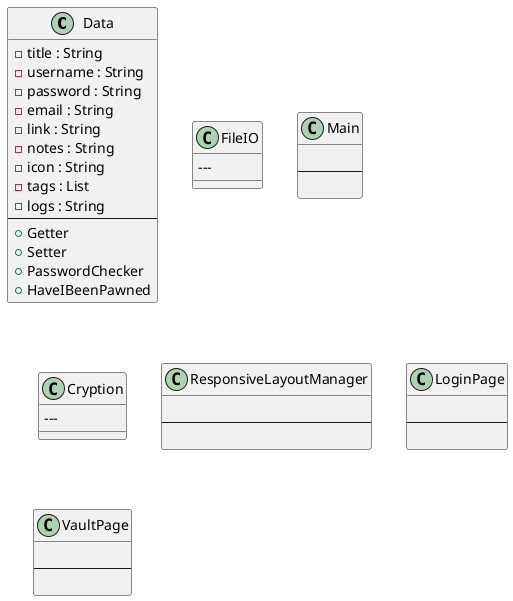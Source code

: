 @startuml ClassDiagram

class Data {
    - title : String
    - username : String
    - password : String
    - email : String
    - link : String
    - notes : String
    - icon : String
    - tags : List
    - logs : String
    ---
    + Getter
    + Setter
    + PasswordChecker
    + HaveIBeenPawned
}

class FileIO {

    ---

}

class Main {
    
    ---

}

class Cryption {

    ---

}

class ResponsiveLayoutManager {
    
    ---

}

class LoginPage  {
    
    ---

}

class VaultPage {
    
    ---

}



@enduml